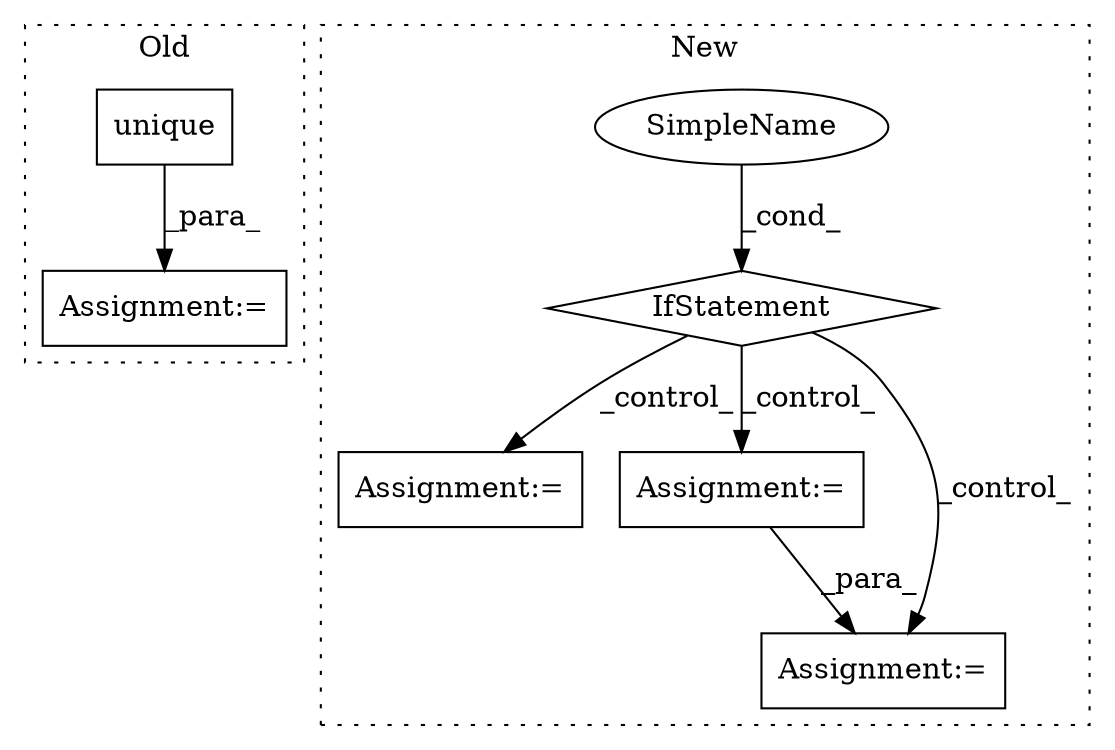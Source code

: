 digraph G {
subgraph cluster0 {
1 [label="unique" a="32" s="913" l="8" shape="box"];
3 [label="Assignment:=" a="7" s="895" l="1" shape="box"];
label = "Old";
style="dotted";
}
subgraph cluster1 {
2 [label="IfStatement" a="25" s="1393,1411" l="4,2" shape="diamond"];
4 [label="Assignment:=" a="7" s="1455,1545" l="57,2" shape="box"];
5 [label="SimpleName" a="42" s="1397" l="14" shape="ellipse"];
6 [label="Assignment:=" a="7" s="1733" l="22" shape="box"];
7 [label="Assignment:=" a="7" s="1649" l="14" shape="box"];
label = "New";
style="dotted";
}
1 -> 3 [label="_para_"];
2 -> 6 [label="_control_"];
2 -> 4 [label="_control_"];
2 -> 7 [label="_control_"];
5 -> 2 [label="_cond_"];
6 -> 7 [label="_para_"];
}